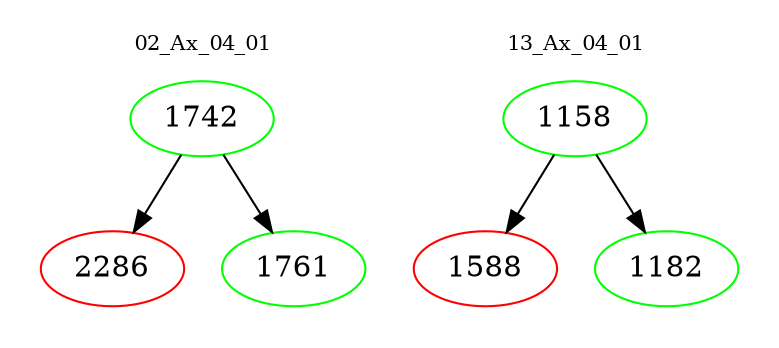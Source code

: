 digraph{
subgraph cluster_0 {
color = white
label = "02_Ax_04_01";
fontsize=10;
T0_1742 [label="1742", color="green"]
T0_1742 -> T0_2286 [color="black"]
T0_2286 [label="2286", color="red"]
T0_1742 -> T0_1761 [color="black"]
T0_1761 [label="1761", color="green"]
}
subgraph cluster_1 {
color = white
label = "13_Ax_04_01";
fontsize=10;
T1_1158 [label="1158", color="green"]
T1_1158 -> T1_1588 [color="black"]
T1_1588 [label="1588", color="red"]
T1_1158 -> T1_1182 [color="black"]
T1_1182 [label="1182", color="green"]
}
}
